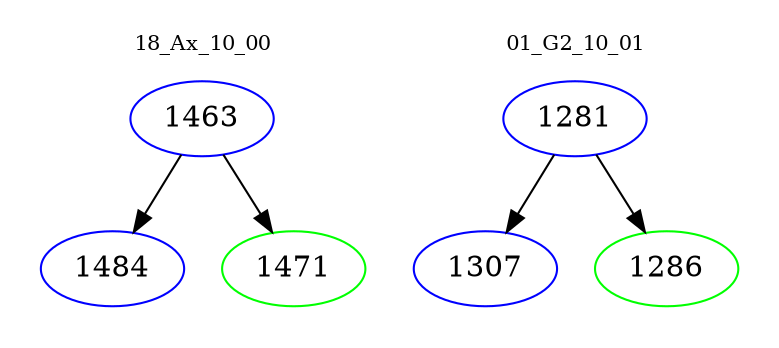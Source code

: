 digraph{
subgraph cluster_0 {
color = white
label = "18_Ax_10_00";
fontsize=10;
T0_1463 [label="1463", color="blue"]
T0_1463 -> T0_1484 [color="black"]
T0_1484 [label="1484", color="blue"]
T0_1463 -> T0_1471 [color="black"]
T0_1471 [label="1471", color="green"]
}
subgraph cluster_1 {
color = white
label = "01_G2_10_01";
fontsize=10;
T1_1281 [label="1281", color="blue"]
T1_1281 -> T1_1307 [color="black"]
T1_1307 [label="1307", color="blue"]
T1_1281 -> T1_1286 [color="black"]
T1_1286 [label="1286", color="green"]
}
}
